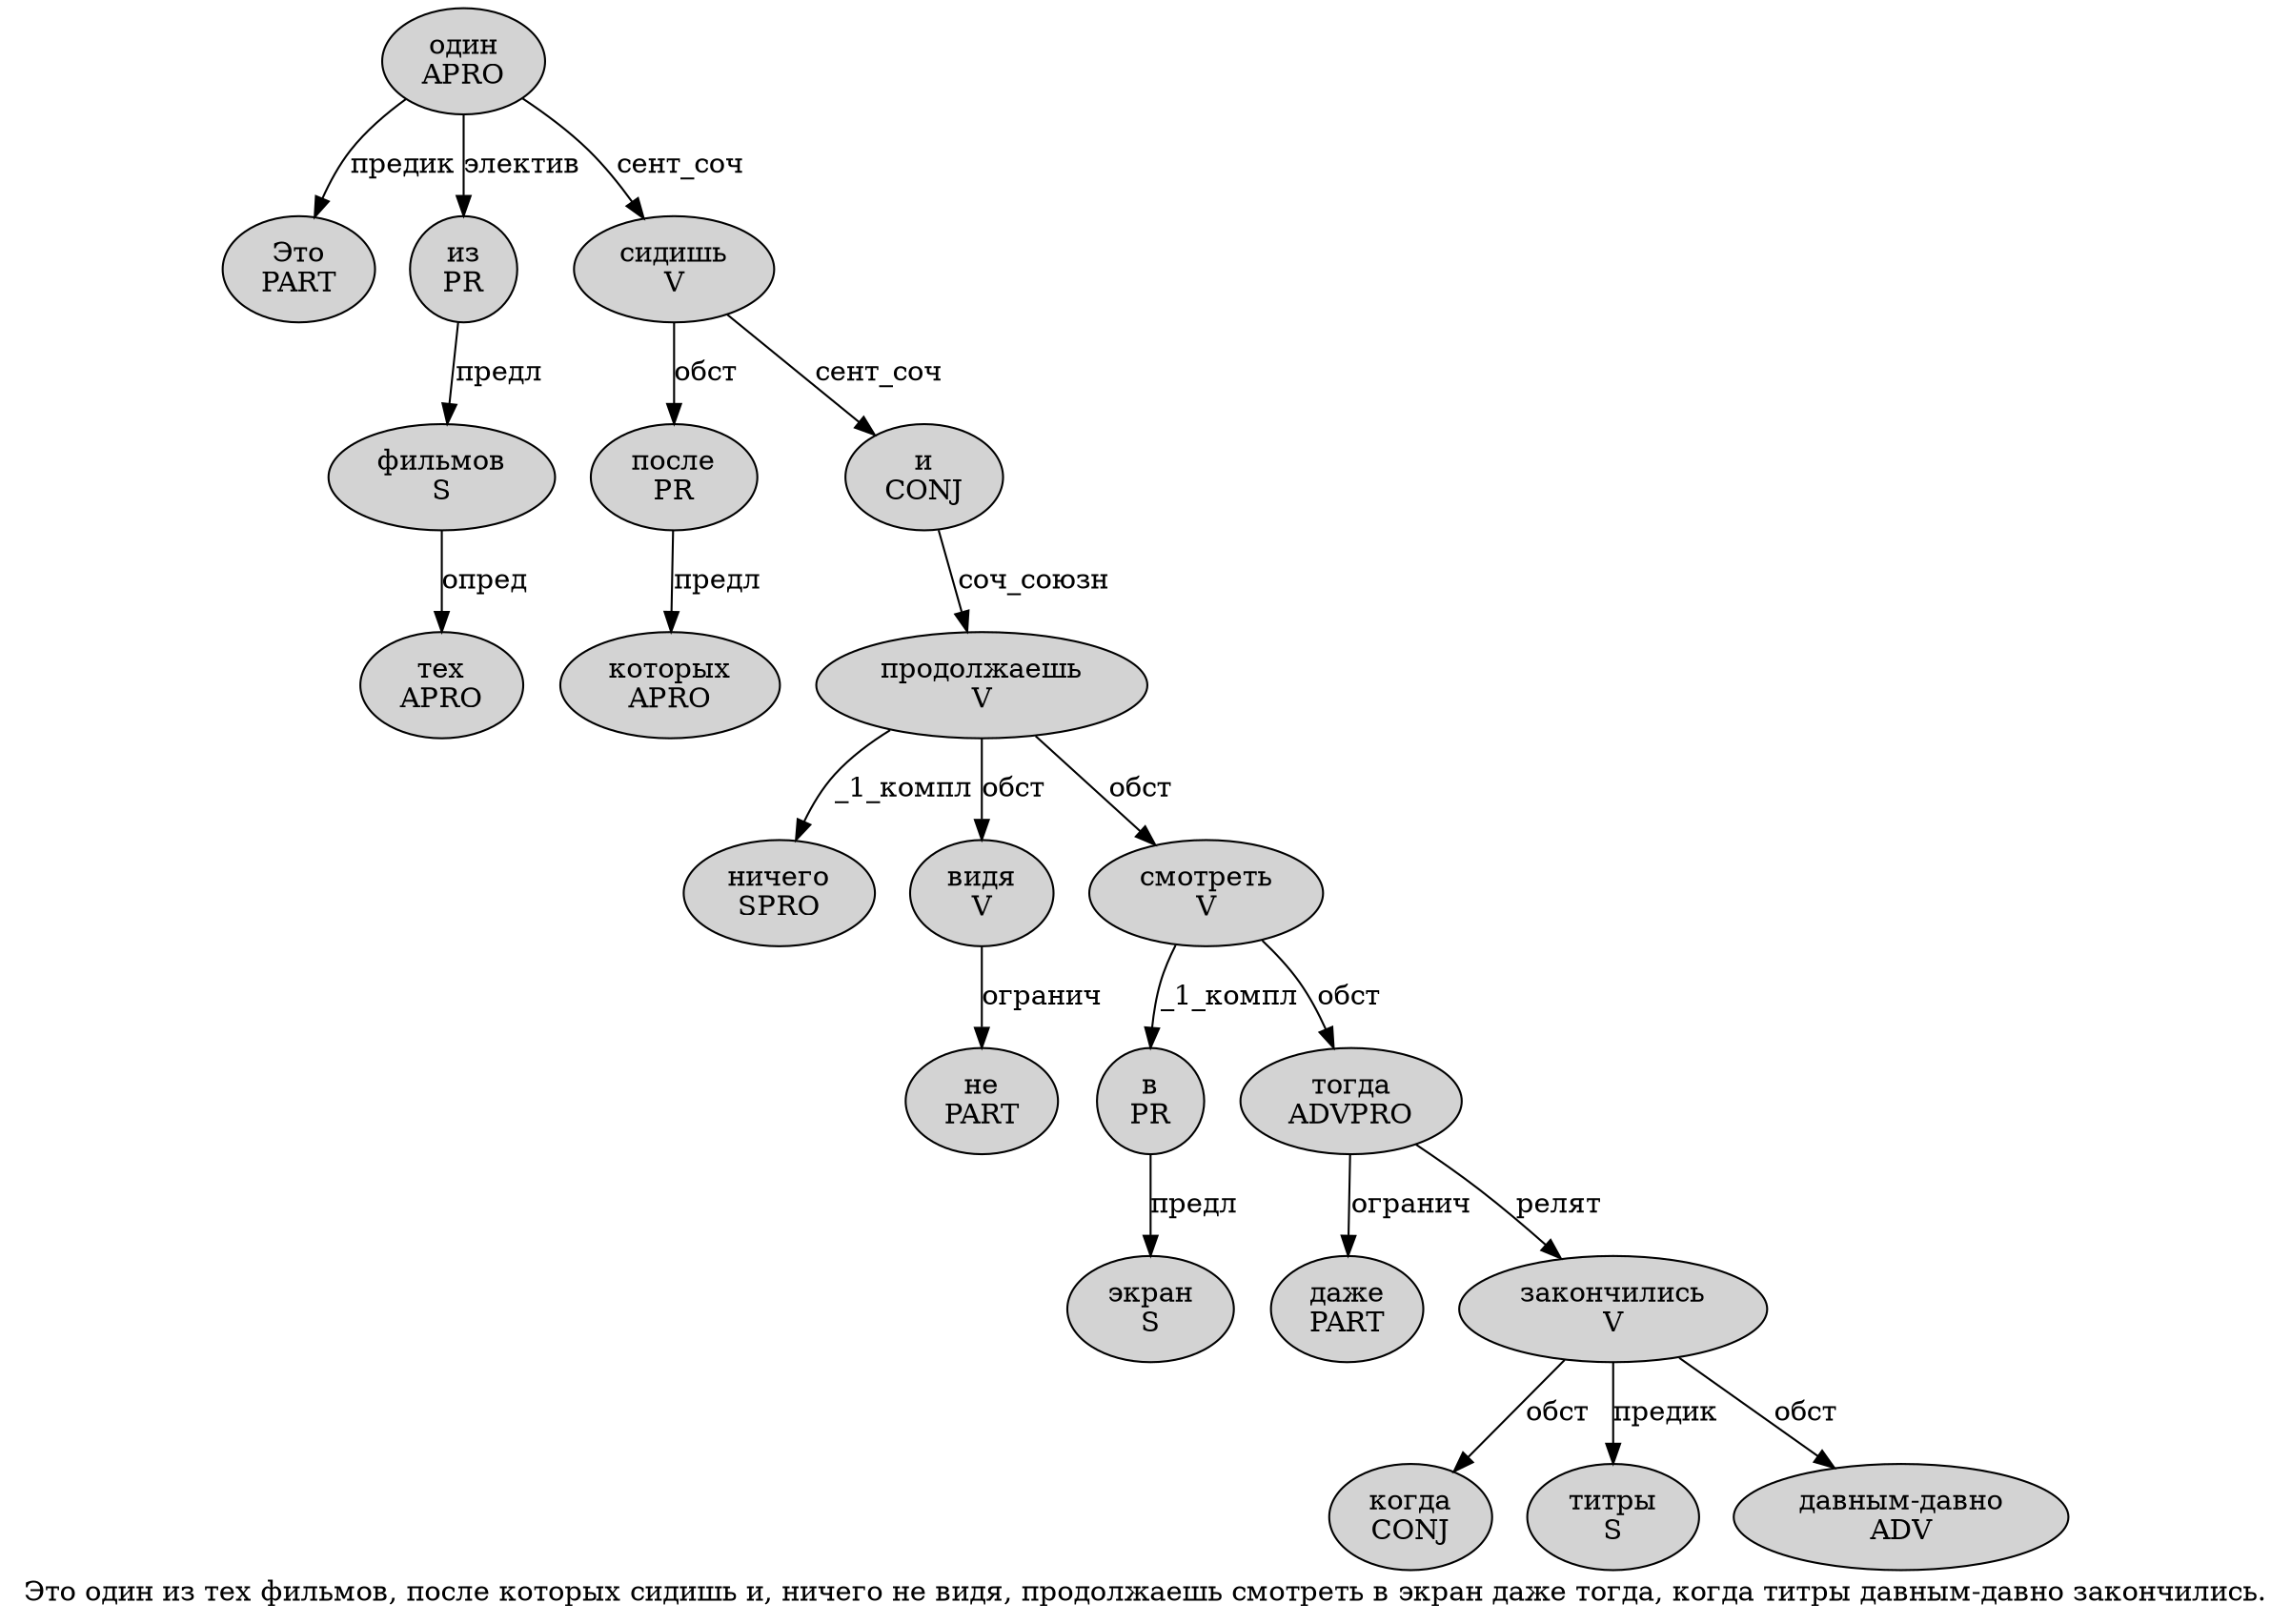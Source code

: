digraph SENTENCE_791 {
	graph [label="Это один из тех фильмов, после которых сидишь и, ничего не видя, продолжаешь смотреть в экран даже тогда, когда титры давным-давно закончились."]
	node [style=filled]
		0 [label="Это
PART" color="" fillcolor=lightgray penwidth=1 shape=ellipse]
		1 [label="один
APRO" color="" fillcolor=lightgray penwidth=1 shape=ellipse]
		2 [label="из
PR" color="" fillcolor=lightgray penwidth=1 shape=ellipse]
		3 [label="тех
APRO" color="" fillcolor=lightgray penwidth=1 shape=ellipse]
		4 [label="фильмов
S" color="" fillcolor=lightgray penwidth=1 shape=ellipse]
		6 [label="после
PR" color="" fillcolor=lightgray penwidth=1 shape=ellipse]
		7 [label="которых
APRO" color="" fillcolor=lightgray penwidth=1 shape=ellipse]
		8 [label="сидишь
V" color="" fillcolor=lightgray penwidth=1 shape=ellipse]
		9 [label="и
CONJ" color="" fillcolor=lightgray penwidth=1 shape=ellipse]
		11 [label="ничего
SPRO" color="" fillcolor=lightgray penwidth=1 shape=ellipse]
		12 [label="не
PART" color="" fillcolor=lightgray penwidth=1 shape=ellipse]
		13 [label="видя
V" color="" fillcolor=lightgray penwidth=1 shape=ellipse]
		15 [label="продолжаешь
V" color="" fillcolor=lightgray penwidth=1 shape=ellipse]
		16 [label="смотреть
V" color="" fillcolor=lightgray penwidth=1 shape=ellipse]
		17 [label="в
PR" color="" fillcolor=lightgray penwidth=1 shape=ellipse]
		18 [label="экран
S" color="" fillcolor=lightgray penwidth=1 shape=ellipse]
		19 [label="даже
PART" color="" fillcolor=lightgray penwidth=1 shape=ellipse]
		20 [label="тогда
ADVPRO" color="" fillcolor=lightgray penwidth=1 shape=ellipse]
		22 [label="когда
CONJ" color="" fillcolor=lightgray penwidth=1 shape=ellipse]
		23 [label="титры
S" color="" fillcolor=lightgray penwidth=1 shape=ellipse]
		24 [label="давным-давно
ADV" color="" fillcolor=lightgray penwidth=1 shape=ellipse]
		25 [label="закончились
V" color="" fillcolor=lightgray penwidth=1 shape=ellipse]
			17 -> 18 [label="предл"]
			16 -> 17 [label="_1_компл"]
			16 -> 20 [label="обст"]
			20 -> 19 [label="огранич"]
			20 -> 25 [label="релят"]
			25 -> 22 [label="обст"]
			25 -> 23 [label="предик"]
			25 -> 24 [label="обст"]
			2 -> 4 [label="предл"]
			13 -> 12 [label="огранич"]
			8 -> 6 [label="обст"]
			8 -> 9 [label="сент_соч"]
			6 -> 7 [label="предл"]
			9 -> 15 [label="соч_союзн"]
			15 -> 11 [label="_1_компл"]
			15 -> 13 [label="обст"]
			15 -> 16 [label="обст"]
			4 -> 3 [label="опред"]
			1 -> 0 [label="предик"]
			1 -> 2 [label="электив"]
			1 -> 8 [label="сент_соч"]
}